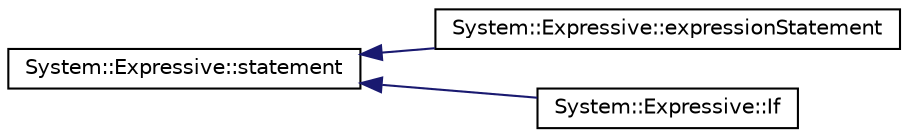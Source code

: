 digraph G
{
  edge [fontname="Helvetica",fontsize="10",labelfontname="Helvetica",labelfontsize="10"];
  node [fontname="Helvetica",fontsize="10",shape=record];
  rankdir="LR";
  Node1 [label="System::Expressive::statement",height=0.2,width=0.4,color="black", fillcolor="white", style="filled",URL="$class_system_1_1_expressive_1_1statement.html"];
  Node1 -> Node2 [dir="back",color="midnightblue",fontsize="10",style="solid",fontname="Helvetica"];
  Node2 [label="System::Expressive::expressionStatement",height=0.2,width=0.4,color="black", fillcolor="white", style="filled",URL="$class_system_1_1_expressive_1_1expression_statement.html"];
  Node1 -> Node3 [dir="back",color="midnightblue",fontsize="10",style="solid",fontname="Helvetica"];
  Node3 [label="System::Expressive::If",height=0.2,width=0.4,color="black", fillcolor="white", style="filled",URL="$class_system_1_1_expressive_1_1_if.html"];
}
